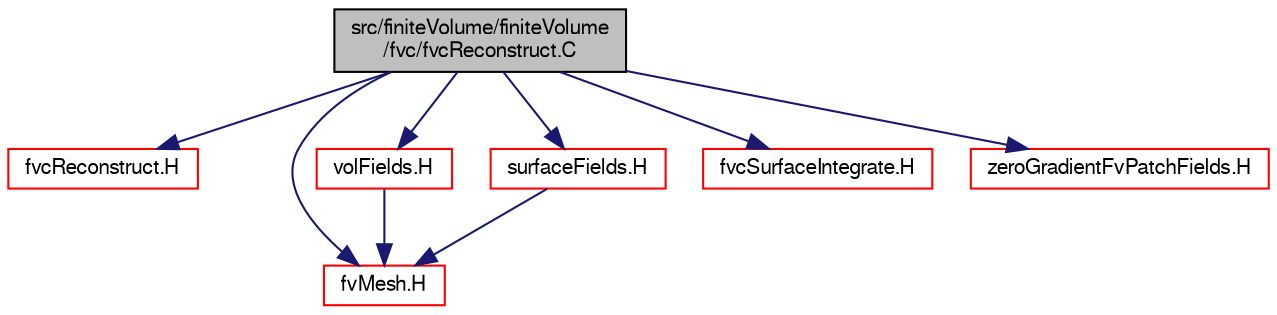 digraph "src/finiteVolume/finiteVolume/fvc/fvcReconstruct.C"
{
  bgcolor="transparent";
  edge [fontname="FreeSans",fontsize="10",labelfontname="FreeSans",labelfontsize="10"];
  node [fontname="FreeSans",fontsize="10",shape=record];
  Node0 [label="src/finiteVolume/finiteVolume\l/fvc/fvcReconstruct.C",height=0.2,width=0.4,color="black", fillcolor="grey75", style="filled", fontcolor="black"];
  Node0 -> Node1 [color="midnightblue",fontsize="10",style="solid",fontname="FreeSans"];
  Node1 [label="fvcReconstruct.H",height=0.2,width=0.4,color="red",URL="$a03002.html",tooltip="Reconstruct volField from a face flux field. "];
  Node0 -> Node61 [color="midnightblue",fontsize="10",style="solid",fontname="FreeSans"];
  Node61 [label="fvMesh.H",height=0.2,width=0.4,color="red",URL="$a03533.html"];
  Node0 -> Node269 [color="midnightblue",fontsize="10",style="solid",fontname="FreeSans"];
  Node269 [label="volFields.H",height=0.2,width=0.4,color="red",URL="$a02750.html"];
  Node269 -> Node61 [color="midnightblue",fontsize="10",style="solid",fontname="FreeSans"];
  Node0 -> Node301 [color="midnightblue",fontsize="10",style="solid",fontname="FreeSans"];
  Node301 [label="surfaceFields.H",height=0.2,width=0.4,color="red",URL="$a02735.html",tooltip="Foam::surfaceFields. "];
  Node301 -> Node61 [color="midnightblue",fontsize="10",style="solid",fontname="FreeSans"];
  Node0 -> Node308 [color="midnightblue",fontsize="10",style="solid",fontname="FreeSans"];
  Node308 [label="fvcSurfaceIntegrate.H",height=0.2,width=0.4,color="red",URL="$a03044.html",tooltip="Surface integrate surfaceField creating a volField. Surface sum a surfaceField creating a volField..."];
  Node0 -> Node309 [color="midnightblue",fontsize="10",style="solid",fontname="FreeSans"];
  Node309 [label="zeroGradientFvPatchFields.H",height=0.2,width=0.4,color="red",URL="$a01547.html"];
}
